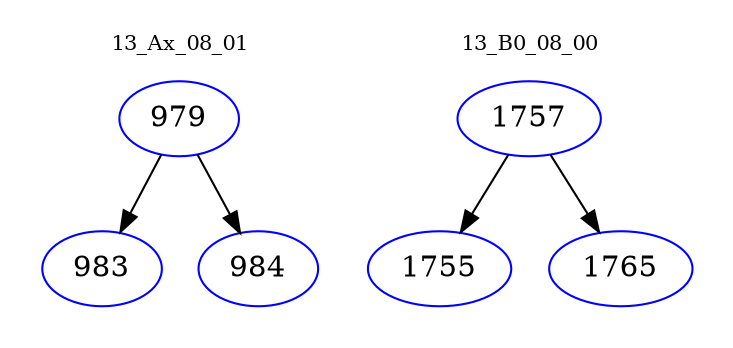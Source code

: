 digraph{
subgraph cluster_0 {
color = white
label = "13_Ax_08_01";
fontsize=10;
T0_979 [label="979", color="blue"]
T0_979 -> T0_983 [color="black"]
T0_983 [label="983", color="blue"]
T0_979 -> T0_984 [color="black"]
T0_984 [label="984", color="blue"]
}
subgraph cluster_1 {
color = white
label = "13_B0_08_00";
fontsize=10;
T1_1757 [label="1757", color="blue"]
T1_1757 -> T1_1755 [color="black"]
T1_1755 [label="1755", color="blue"]
T1_1757 -> T1_1765 [color="black"]
T1_1765 [label="1765", color="blue"]
}
}
